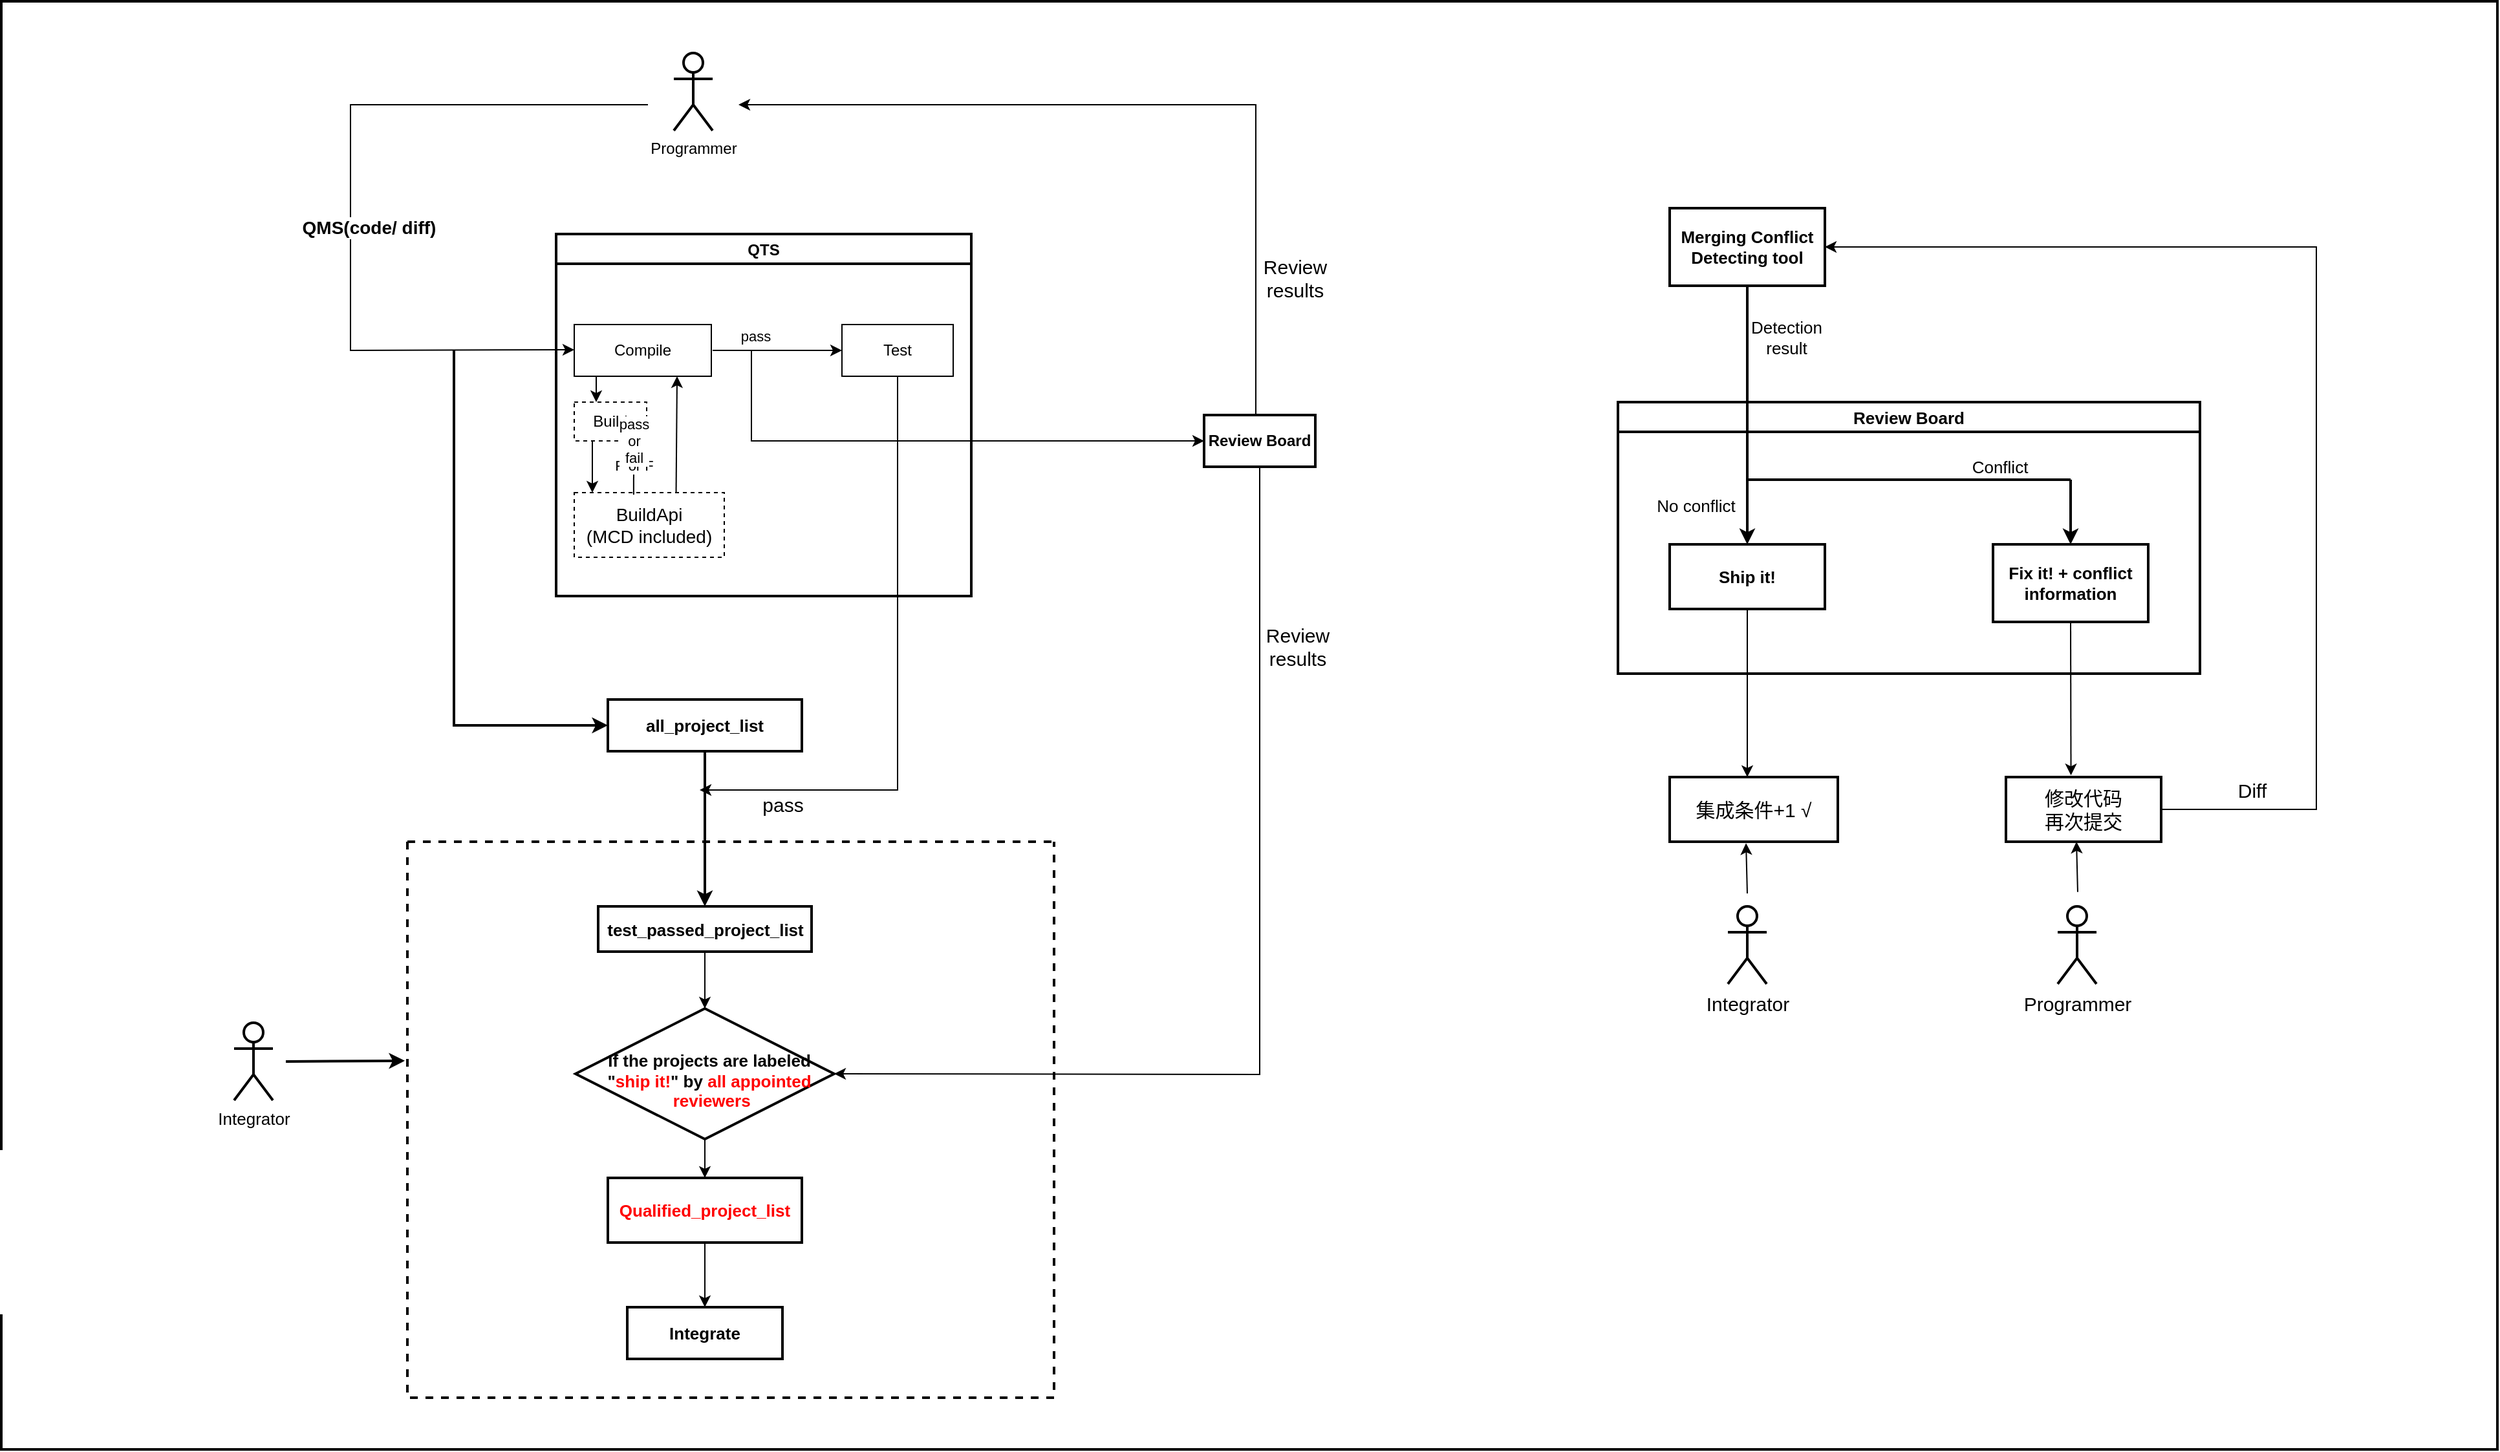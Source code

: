 <mxfile version="17.1.2" type="github">
  <diagram id="KRCkwF7UMcxsF0npVzNk" name="Page-1">
    <mxGraphModel dx="3015" dy="1172" grid="1" gridSize="10" guides="1" tooltips="1" connect="1" arrows="1" fold="1" page="1" pageScale="1" pageWidth="827" pageHeight="1169" math="0" shadow="0">
      <root>
        <mxCell id="0" />
        <mxCell id="1" parent="0" />
        <mxCell id="hlYMaUh95QLCfFR3uZFP-117" value="" style="rounded=0;whiteSpace=wrap;html=1;fontSize=15;fontColor=#000000;strokeWidth=2;fillColor=default;" vertex="1" parent="1">
          <mxGeometry x="-510" y="20" width="1930" height="1120" as="geometry" />
        </mxCell>
        <mxCell id="hlYMaUh95QLCfFR3uZFP-1" value="Programmer" style="shape=umlActor;verticalLabelPosition=bottom;verticalAlign=top;html=1;outlineConnect=0;strokeWidth=2;" vertex="1" parent="1">
          <mxGeometry x="10" y="60" width="30" height="60" as="geometry" />
        </mxCell>
        <mxCell id="hlYMaUh95QLCfFR3uZFP-6" value="QTS" style="swimlane;strokeWidth=2;" vertex="1" parent="1">
          <mxGeometry x="-81" y="200" width="321" height="280" as="geometry" />
        </mxCell>
        <mxCell id="hlYMaUh95QLCfFR3uZFP-11" value="" style="edgeStyle=orthogonalEdgeStyle;rounded=0;orthogonalLoop=1;jettySize=auto;html=1;" edge="1" parent="hlYMaUh95QLCfFR3uZFP-6" source="hlYMaUh95QLCfFR3uZFP-7" target="hlYMaUh95QLCfFR3uZFP-9">
          <mxGeometry relative="1" as="geometry">
            <Array as="points">
              <mxPoint x="31" y="120" />
              <mxPoint x="31" y="120" />
            </Array>
          </mxGeometry>
        </mxCell>
        <mxCell id="hlYMaUh95QLCfFR3uZFP-7" value="Compile" style="whiteSpace=wrap;html=1;" vertex="1" parent="hlYMaUh95QLCfFR3uZFP-6">
          <mxGeometry x="14" y="70" width="106" height="40" as="geometry" />
        </mxCell>
        <mxCell id="hlYMaUh95QLCfFR3uZFP-8" value="Test" style="whiteSpace=wrap;html=1;" vertex="1" parent="hlYMaUh95QLCfFR3uZFP-6">
          <mxGeometry x="221" y="70" width="86" height="40" as="geometry" />
        </mxCell>
        <mxCell id="hlYMaUh95QLCfFR3uZFP-9" value="Build" style="whiteSpace=wrap;html=1;dashed=1;" vertex="1" parent="hlYMaUh95QLCfFR3uZFP-6">
          <mxGeometry x="14" y="130" width="56" height="30" as="geometry" />
        </mxCell>
        <mxCell id="hlYMaUh95QLCfFR3uZFP-4" value="" style="endArrow=classic;html=1;rounded=0;" edge="1" parent="hlYMaUh95QLCfFR3uZFP-6">
          <mxGeometry width="50" height="50" relative="1" as="geometry">
            <mxPoint x="71" y="-100" as="sourcePoint" />
            <mxPoint x="14" y="89.5" as="targetPoint" />
            <Array as="points">
              <mxPoint x="-159" y="-100" />
              <mxPoint x="-159" y="90" />
            </Array>
          </mxGeometry>
        </mxCell>
        <mxCell id="hlYMaUh95QLCfFR3uZFP-5" value="&lt;font style=&quot;font-size: 14px&quot;&gt;QMS(code/ diff)&lt;/font&gt;" style="edgeLabel;html=1;align=center;verticalAlign=middle;resizable=0;points=[];fontStyle=1" vertex="1" connectable="0" parent="hlYMaUh95QLCfFR3uZFP-4">
          <mxGeometry x="-0.243" y="2" relative="1" as="geometry">
            <mxPoint x="8" y="93" as="offset" />
          </mxGeometry>
        </mxCell>
        <mxCell id="hlYMaUh95QLCfFR3uZFP-16" value="" style="endArrow=classic;html=1;rounded=0;" edge="1" parent="hlYMaUh95QLCfFR3uZFP-6">
          <mxGeometry width="50" height="50" relative="1" as="geometry">
            <mxPoint x="151" y="160" as="sourcePoint" />
            <mxPoint x="221" y="90" as="targetPoint" />
            <Array as="points">
              <mxPoint x="151" y="90" />
            </Array>
          </mxGeometry>
        </mxCell>
        <mxCell id="hlYMaUh95QLCfFR3uZFP-20" value="&lt;font style=&quot;font-size: 14px&quot;&gt;BuildApi&lt;br&gt;(MCD included)&lt;/font&gt;" style="whiteSpace=wrap;html=1;dashed=1;" vertex="1" parent="hlYMaUh95QLCfFR3uZFP-6">
          <mxGeometry x="14" y="200" width="116" height="50" as="geometry" />
        </mxCell>
        <mxCell id="hlYMaUh95QLCfFR3uZFP-23" value="" style="endArrow=classic;html=1;rounded=0;exitX=0.679;exitY=0;exitDx=0;exitDy=0;exitPerimeter=0;entryX=0.75;entryY=1;entryDx=0;entryDy=0;" edge="1" parent="hlYMaUh95QLCfFR3uZFP-6" source="hlYMaUh95QLCfFR3uZFP-20" target="hlYMaUh95QLCfFR3uZFP-7">
          <mxGeometry width="50" height="50" relative="1" as="geometry">
            <mxPoint x="81" y="180" as="sourcePoint" />
            <mxPoint x="86" y="110" as="targetPoint" />
          </mxGeometry>
        </mxCell>
        <mxCell id="hlYMaUh95QLCfFR3uZFP-24" value="" style="endArrow=classic;html=1;rounded=0;exitX=0.25;exitY=1;exitDx=0;exitDy=0;" edge="1" parent="hlYMaUh95QLCfFR3uZFP-6" source="hlYMaUh95QLCfFR3uZFP-9">
          <mxGeometry width="50" height="50" relative="1" as="geometry">
            <mxPoint x="31" y="170" as="sourcePoint" />
            <mxPoint x="28" y="200" as="targetPoint" />
          </mxGeometry>
        </mxCell>
        <mxCell id="hlYMaUh95QLCfFR3uZFP-25" value="P or F" style="endArrow=classic;html=1;rounded=0;exitX=0.396;exitY=0.033;exitDx=0;exitDy=0;exitPerimeter=0;" edge="1" parent="hlYMaUh95QLCfFR3uZFP-6" source="hlYMaUh95QLCfFR3uZFP-20">
          <mxGeometry x="0.04" width="50" height="50" relative="1" as="geometry">
            <mxPoint x="51" y="190" as="sourcePoint" />
            <mxPoint x="60" y="160" as="targetPoint" />
            <mxPoint y="-1" as="offset" />
          </mxGeometry>
        </mxCell>
        <mxCell id="hlYMaUh95QLCfFR3uZFP-12" value="&lt;b&gt;Review Board&lt;/b&gt;" style="whiteSpace=wrap;html=1;strokeWidth=2;" vertex="1" parent="1">
          <mxGeometry x="420" y="340" width="86" height="40" as="geometry" />
        </mxCell>
        <mxCell id="hlYMaUh95QLCfFR3uZFP-14" value="" style="endArrow=classic;html=1;rounded=0;entryX=0;entryY=0.5;entryDx=0;entryDy=0;entryPerimeter=0;" edge="1" parent="1" target="hlYMaUh95QLCfFR3uZFP-12">
          <mxGeometry width="50" height="50" relative="1" as="geometry">
            <mxPoint x="40" y="290" as="sourcePoint" />
            <mxPoint x="70" y="490" as="targetPoint" />
            <Array as="points">
              <mxPoint x="70" y="290" />
              <mxPoint x="70" y="360" />
              <mxPoint x="290" y="360" />
            </Array>
          </mxGeometry>
        </mxCell>
        <mxCell id="hlYMaUh95QLCfFR3uZFP-15" value="pass&lt;br&gt;or&lt;br&gt;fail" style="edgeLabel;html=1;align=center;verticalAlign=middle;resizable=0;points=[];" vertex="1" connectable="0" parent="hlYMaUh95QLCfFR3uZFP-14">
          <mxGeometry x="-0.421" y="-3" relative="1" as="geometry">
            <mxPoint x="-122" y="-3" as="offset" />
          </mxGeometry>
        </mxCell>
        <mxCell id="hlYMaUh95QLCfFR3uZFP-19" value="pass" style="edgeLabel;html=1;align=center;verticalAlign=middle;resizable=0;points=[];" vertex="1" connectable="0" parent="1">
          <mxGeometry x="40" y="280" as="geometry">
            <mxPoint x="33" y="-1" as="offset" />
          </mxGeometry>
        </mxCell>
        <mxCell id="hlYMaUh95QLCfFR3uZFP-47" value="" style="swimlane;startSize=0;fontSize=13;strokeWidth=2;fillColor=default;dashed=1;" vertex="1" parent="1">
          <mxGeometry x="-196" y="670" width="500" height="430" as="geometry" />
        </mxCell>
        <mxCell id="hlYMaUh95QLCfFR3uZFP-41" value="&lt;font color=&quot;#ff0000&quot;&gt;&lt;b&gt;Qualified_project_list&lt;/b&gt;&lt;/font&gt;" style="rounded=0;whiteSpace=wrap;html=1;fontSize=13;strokeWidth=2;fillColor=default;" vertex="1" parent="hlYMaUh95QLCfFR3uZFP-47">
          <mxGeometry x="155" y="260" width="150" height="50" as="geometry" />
        </mxCell>
        <mxCell id="hlYMaUh95QLCfFR3uZFP-43" value="" style="rhombus;whiteSpace=wrap;html=1;fontSize=13;strokeWidth=2;fillColor=default;" vertex="1" parent="hlYMaUh95QLCfFR3uZFP-47">
          <mxGeometry x="130" y="129" width="200" height="101" as="geometry" />
        </mxCell>
        <mxCell id="hlYMaUh95QLCfFR3uZFP-42" value="" style="endArrow=classic;html=1;rounded=0;fontSize=13;entryX=0.5;entryY=0;entryDx=0;entryDy=0;exitX=0.5;exitY=1;exitDx=0;exitDy=0;" edge="1" parent="hlYMaUh95QLCfFR3uZFP-47" source="hlYMaUh95QLCfFR3uZFP-43" target="hlYMaUh95QLCfFR3uZFP-41">
          <mxGeometry width="50" height="50" relative="1" as="geometry">
            <mxPoint x="230" y="240" as="sourcePoint" />
            <mxPoint x="290" y="260" as="targetPoint" />
          </mxGeometry>
        </mxCell>
        <mxCell id="hlYMaUh95QLCfFR3uZFP-45" value="&lt;b&gt;Integrate&lt;/b&gt;" style="rounded=0;whiteSpace=wrap;html=1;fontSize=13;strokeWidth=2;fillColor=default;" vertex="1" parent="hlYMaUh95QLCfFR3uZFP-47">
          <mxGeometry x="170" y="360" width="120" height="40" as="geometry" />
        </mxCell>
        <mxCell id="hlYMaUh95QLCfFR3uZFP-46" value="" style="endArrow=classic;html=1;rounded=0;fontSize=13;exitX=0.5;exitY=1;exitDx=0;exitDy=0;entryX=0.5;entryY=0;entryDx=0;entryDy=0;" edge="1" parent="hlYMaUh95QLCfFR3uZFP-47" source="hlYMaUh95QLCfFR3uZFP-41" target="hlYMaUh95QLCfFR3uZFP-45">
          <mxGeometry width="50" height="50" relative="1" as="geometry">
            <mxPoint x="80" y="440" as="sourcePoint" />
            <mxPoint x="130" y="390" as="targetPoint" />
          </mxGeometry>
        </mxCell>
        <mxCell id="hlYMaUh95QLCfFR3uZFP-51" value="&lt;font style=&quot;font-size: 13px&quot;&gt;&lt;b&gt;If the projects are labeled &lt;br&gt;&quot;&lt;font color=&quot;#ff0000&quot;&gt;ship it!&lt;/font&gt;&quot; by &lt;font color=&quot;#ff0000&quot;&gt;all appointed&lt;br&gt;&amp;nbsp;reviewers&lt;/font&gt;&lt;/b&gt;&lt;/font&gt;" style="text;html=1;align=center;verticalAlign=middle;resizable=0;points=[];autosize=1;strokeColor=none;fillColor=none;fontSize=13;" vertex="1" parent="hlYMaUh95QLCfFR3uZFP-47">
          <mxGeometry x="147.5" y="160" width="170" height="50" as="geometry" />
        </mxCell>
        <mxCell id="hlYMaUh95QLCfFR3uZFP-54" style="edgeStyle=orthogonalEdgeStyle;rounded=0;orthogonalLoop=1;jettySize=auto;html=1;exitX=0.5;exitY=1;exitDx=0;exitDy=0;fontSize=13;fontColor=#FF0000;strokeColor=#000000;strokeWidth=2;" edge="1" parent="hlYMaUh95QLCfFR3uZFP-47" source="hlYMaUh95QLCfFR3uZFP-41">
          <mxGeometry relative="1" as="geometry">
            <mxPoint x="230" y="310" as="targetPoint" />
          </mxGeometry>
        </mxCell>
        <mxCell id="hlYMaUh95QLCfFR3uZFP-35" value="&lt;font style=&quot;font-size: 13px&quot;&gt;&lt;b&gt;test_passed_project_list&lt;/b&gt;&lt;/font&gt;" style="rounded=0;whiteSpace=wrap;html=1;strokeWidth=2;fillColor=default;" vertex="1" parent="hlYMaUh95QLCfFR3uZFP-47">
          <mxGeometry x="147.5" y="50" width="165" height="35" as="geometry" />
        </mxCell>
        <mxCell id="hlYMaUh95QLCfFR3uZFP-36" value="" style="endArrow=classic;html=1;rounded=0;fontSize=13;exitX=0.5;exitY=1;exitDx=0;exitDy=0;entryX=0.5;entryY=0;entryDx=0;entryDy=0;" edge="1" parent="hlYMaUh95QLCfFR3uZFP-47" source="hlYMaUh95QLCfFR3uZFP-35" target="hlYMaUh95QLCfFR3uZFP-43">
          <mxGeometry width="50" height="50" relative="1" as="geometry">
            <mxPoint x="180" y="195" as="sourcePoint" />
            <mxPoint x="230" y="145" as="targetPoint" />
          </mxGeometry>
        </mxCell>
        <mxCell id="hlYMaUh95QLCfFR3uZFP-48" value="Integrator" style="shape=umlActor;verticalLabelPosition=bottom;verticalAlign=top;html=1;outlineConnect=0;fontSize=13;strokeWidth=2;fillColor=default;" vertex="1" parent="1">
          <mxGeometry x="-330" y="810" width="30" height="60" as="geometry" />
        </mxCell>
        <mxCell id="hlYMaUh95QLCfFR3uZFP-57" value="" style="endArrow=classic;html=1;rounded=0;fontSize=13;fontColor=#FF0000;strokeColor=#000000;strokeWidth=2;entryX=-0.004;entryY=0.394;entryDx=0;entryDy=0;entryPerimeter=0;" edge="1" parent="1" target="hlYMaUh95QLCfFR3uZFP-47">
          <mxGeometry width="50" height="50" relative="1" as="geometry">
            <mxPoint x="-290" y="840" as="sourcePoint" />
            <mxPoint x="-240" y="790" as="targetPoint" />
          </mxGeometry>
        </mxCell>
        <mxCell id="hlYMaUh95QLCfFR3uZFP-58" value="" style="endArrow=classic;html=1;rounded=0;fontSize=13;fontColor=#FF0000;strokeColor=#000000;strokeWidth=2;entryX=0;entryY=0.5;entryDx=0;entryDy=0;" edge="1" parent="1" target="hlYMaUh95QLCfFR3uZFP-59">
          <mxGeometry width="50" height="50" relative="1" as="geometry">
            <mxPoint x="-160" y="290" as="sourcePoint" />
            <mxPoint x="-40" y="580" as="targetPoint" />
            <Array as="points">
              <mxPoint x="-160" y="580" />
            </Array>
          </mxGeometry>
        </mxCell>
        <mxCell id="hlYMaUh95QLCfFR3uZFP-59" value="&lt;font style=&quot;font-size: 13px&quot;&gt;&lt;b&gt;all_project_list&lt;/b&gt;&lt;/font&gt;" style="rounded=0;whiteSpace=wrap;html=1;strokeWidth=2;fillColor=default;" vertex="1" parent="1">
          <mxGeometry x="-41" y="560" width="150" height="40" as="geometry" />
        </mxCell>
        <mxCell id="hlYMaUh95QLCfFR3uZFP-64" value="Review Board" style="swimlane;fontSize=13;fontColor=#000000;strokeWidth=2;fillColor=none;" vertex="1" parent="1">
          <mxGeometry x="740" y="330" width="450" height="210" as="geometry" />
        </mxCell>
        <mxCell id="hlYMaUh95QLCfFR3uZFP-69" value="" style="endArrow=none;html=1;rounded=0;fontSize=13;fontColor=#000000;strokeColor=#000000;strokeWidth=2;" edge="1" parent="hlYMaUh95QLCfFR3uZFP-64">
          <mxGeometry width="50" height="50" relative="1" as="geometry">
            <mxPoint x="100" y="60" as="sourcePoint" />
            <mxPoint x="350" y="60" as="targetPoint" />
          </mxGeometry>
        </mxCell>
        <mxCell id="hlYMaUh95QLCfFR3uZFP-73" value="No conflict" style="edgeLabel;html=1;align=center;verticalAlign=middle;resizable=0;points=[];fontSize=13;fontColor=#000000;" vertex="1" connectable="0" parent="hlYMaUh95QLCfFR3uZFP-69">
          <mxGeometry x="-0.689" y="1" relative="1" as="geometry">
            <mxPoint x="-79" y="21" as="offset" />
          </mxGeometry>
        </mxCell>
        <mxCell id="hlYMaUh95QLCfFR3uZFP-70" value="" style="endArrow=classic;html=1;rounded=0;fontSize=13;fontColor=#000000;strokeColor=#000000;strokeWidth=2;" edge="1" parent="hlYMaUh95QLCfFR3uZFP-64">
          <mxGeometry width="50" height="50" relative="1" as="geometry">
            <mxPoint x="100" y="60" as="sourcePoint" />
            <mxPoint x="100" y="110" as="targetPoint" />
          </mxGeometry>
        </mxCell>
        <mxCell id="hlYMaUh95QLCfFR3uZFP-72" value="" style="endArrow=classic;html=1;rounded=0;fontSize=13;fontColor=#000000;strokeColor=#000000;strokeWidth=2;" edge="1" parent="hlYMaUh95QLCfFR3uZFP-64">
          <mxGeometry width="50" height="50" relative="1" as="geometry">
            <mxPoint x="350" y="60.0" as="sourcePoint" />
            <mxPoint x="350" y="110.0" as="targetPoint" />
          </mxGeometry>
        </mxCell>
        <mxCell id="hlYMaUh95QLCfFR3uZFP-74" value="&lt;b&gt;Ship it!&lt;/b&gt;" style="rounded=0;whiteSpace=wrap;html=1;fontSize=13;fontColor=#000000;strokeWidth=2;fillColor=default;" vertex="1" parent="hlYMaUh95QLCfFR3uZFP-64">
          <mxGeometry x="40" y="110" width="120" height="50" as="geometry" />
        </mxCell>
        <mxCell id="hlYMaUh95QLCfFR3uZFP-75" value="Conflict" style="text;html=1;align=center;verticalAlign=middle;resizable=0;points=[];autosize=1;strokeColor=none;fillColor=none;fontSize=13;fontColor=#000000;" vertex="1" parent="hlYMaUh95QLCfFR3uZFP-64">
          <mxGeometry x="265" y="40" width="60" height="20" as="geometry" />
        </mxCell>
        <mxCell id="hlYMaUh95QLCfFR3uZFP-77" value="&lt;b&gt;Fix it! + conflict&lt;br&gt;information&lt;br&gt;&lt;/b&gt;" style="rounded=0;whiteSpace=wrap;html=1;fontSize=13;fontColor=#000000;strokeWidth=2;fillColor=default;" vertex="1" parent="hlYMaUh95QLCfFR3uZFP-64">
          <mxGeometry x="290" y="110" width="120" height="60" as="geometry" />
        </mxCell>
        <mxCell id="hlYMaUh95QLCfFR3uZFP-65" value="&lt;b&gt;Merging Conflict&lt;br&gt;Detecting tool&lt;br&gt;&lt;/b&gt;" style="rounded=0;whiteSpace=wrap;html=1;fontSize=13;fontColor=#000000;strokeWidth=2;fillColor=default;" vertex="1" parent="1">
          <mxGeometry x="780" y="180" width="120" height="60" as="geometry" />
        </mxCell>
        <mxCell id="hlYMaUh95QLCfFR3uZFP-68" value="" style="endArrow=none;html=1;rounded=0;fontSize=13;fontColor=#000000;strokeColor=#000000;strokeWidth=2;entryX=0.5;entryY=1;entryDx=0;entryDy=0;" edge="1" parent="1" target="hlYMaUh95QLCfFR3uZFP-65">
          <mxGeometry width="50" height="50" relative="1" as="geometry">
            <mxPoint x="840" y="390" as="sourcePoint" />
            <mxPoint x="940" y="290" as="targetPoint" />
          </mxGeometry>
        </mxCell>
        <mxCell id="hlYMaUh95QLCfFR3uZFP-71" value="Detection&lt;br&gt;result" style="edgeLabel;html=1;align=center;verticalAlign=middle;resizable=0;points=[];fontSize=13;fontColor=#000000;" vertex="1" connectable="0" parent="hlYMaUh95QLCfFR3uZFP-68">
          <mxGeometry x="0.497" y="2" relative="1" as="geometry">
            <mxPoint x="32" y="2" as="offset" />
          </mxGeometry>
        </mxCell>
        <mxCell id="hlYMaUh95QLCfFR3uZFP-81" value="" style="endArrow=classic;html=1;rounded=0;fontSize=14;fontColor=#000000;strokeColor=#000000;strokeWidth=2;exitX=0.5;exitY=1;exitDx=0;exitDy=0;entryX=0.5;entryY=0;entryDx=0;entryDy=0;" edge="1" parent="1" source="hlYMaUh95QLCfFR3uZFP-59" target="hlYMaUh95QLCfFR3uZFP-35">
          <mxGeometry width="50" height="50" relative="1" as="geometry">
            <mxPoint x="300" y="680" as="sourcePoint" />
            <mxPoint x="350" y="630" as="targetPoint" />
          </mxGeometry>
        </mxCell>
        <mxCell id="hlYMaUh95QLCfFR3uZFP-82" value="" style="endArrow=classic;html=1;rounded=0;fontSize=14;fontColor=#000000;strokeColor=#000000;strokeWidth=1;exitX=0.5;exitY=1;exitDx=0;exitDy=0;" edge="1" parent="1" source="hlYMaUh95QLCfFR3uZFP-8">
          <mxGeometry width="50" height="50" relative="1" as="geometry">
            <mxPoint x="300" y="680" as="sourcePoint" />
            <mxPoint x="30" y="630" as="targetPoint" />
            <Array as="points">
              <mxPoint x="183" y="630" />
            </Array>
          </mxGeometry>
        </mxCell>
        <mxCell id="hlYMaUh95QLCfFR3uZFP-83" value="&lt;font style=&quot;font-size: 15px&quot;&gt;pass&lt;/font&gt;" style="edgeLabel;html=1;align=center;verticalAlign=middle;resizable=0;points=[];fontSize=14;fontColor=#000000;" vertex="1" connectable="0" parent="hlYMaUh95QLCfFR3uZFP-82">
          <mxGeometry x="0.14" y="2" relative="1" as="geometry">
            <mxPoint x="-91" y="61" as="offset" />
          </mxGeometry>
        </mxCell>
        <mxCell id="hlYMaUh95QLCfFR3uZFP-99" value="" style="endArrow=classic;html=1;rounded=0;fontSize=15;fontColor=#000000;strokeColor=#000000;strokeWidth=1;" edge="1" parent="1">
          <mxGeometry width="50" height="50" relative="1" as="geometry">
            <mxPoint x="460" y="340" as="sourcePoint" />
            <mxPoint x="60" y="100" as="targetPoint" />
            <Array as="points">
              <mxPoint x="460" y="100" />
            </Array>
          </mxGeometry>
        </mxCell>
        <mxCell id="hlYMaUh95QLCfFR3uZFP-101" value="Review &lt;br&gt;results" style="edgeLabel;html=1;align=center;verticalAlign=middle;resizable=0;points=[];fontSize=15;fontColor=#000000;" vertex="1" connectable="0" parent="hlYMaUh95QLCfFR3uZFP-99">
          <mxGeometry x="-0.701" y="-6" relative="1" as="geometry">
            <mxPoint x="24" y="-11" as="offset" />
          </mxGeometry>
        </mxCell>
        <mxCell id="hlYMaUh95QLCfFR3uZFP-100" value="" style="endArrow=classic;html=1;rounded=0;fontSize=15;fontColor=#000000;strokeColor=#000000;strokeWidth=1;exitX=0.5;exitY=1;exitDx=0;exitDy=0;entryX=1;entryY=0.5;entryDx=0;entryDy=0;" edge="1" parent="1" source="hlYMaUh95QLCfFR3uZFP-12" target="hlYMaUh95QLCfFR3uZFP-43">
          <mxGeometry width="50" height="50" relative="1" as="geometry">
            <mxPoint x="450" y="520" as="sourcePoint" />
            <mxPoint x="500" y="470" as="targetPoint" />
            <Array as="points">
              <mxPoint x="463" y="850" />
            </Array>
          </mxGeometry>
        </mxCell>
        <mxCell id="hlYMaUh95QLCfFR3uZFP-102" value="Review &lt;br&gt;results" style="edgeLabel;html=1;align=center;verticalAlign=middle;resizable=0;points=[];fontSize=15;fontColor=#000000;" vertex="1" connectable="0" parent="1">
          <mxGeometry x="490" y="519.997" as="geometry">
            <mxPoint x="2" y="-1" as="offset" />
          </mxGeometry>
        </mxCell>
        <mxCell id="hlYMaUh95QLCfFR3uZFP-105" value="" style="endArrow=classic;html=1;rounded=0;fontSize=15;fontColor=#000000;strokeColor=#000000;strokeWidth=1;exitX=0.5;exitY=1;exitDx=0;exitDy=0;" edge="1" parent="1" source="hlYMaUh95QLCfFR3uZFP-74">
          <mxGeometry width="50" height="50" relative="1" as="geometry">
            <mxPoint x="860" y="650" as="sourcePoint" />
            <mxPoint x="840" y="620" as="targetPoint" />
          </mxGeometry>
        </mxCell>
        <mxCell id="hlYMaUh95QLCfFR3uZFP-106" value="集成条件+1 √" style="rounded=0;whiteSpace=wrap;html=1;fontSize=15;fontColor=#000000;strokeWidth=2;fillColor=default;" vertex="1" parent="1">
          <mxGeometry x="780" y="620" width="130" height="50" as="geometry" />
        </mxCell>
        <mxCell id="hlYMaUh95QLCfFR3uZFP-107" value="修改代码&lt;br&gt;再次提交" style="rounded=0;whiteSpace=wrap;html=1;fontSize=15;fontColor=#000000;strokeWidth=2;fillColor=default;" vertex="1" parent="1">
          <mxGeometry x="1040" y="620" width="120" height="50" as="geometry" />
        </mxCell>
        <mxCell id="hlYMaUh95QLCfFR3uZFP-108" value="" style="endArrow=classic;html=1;rounded=0;fontSize=15;fontColor=#000000;strokeColor=#000000;strokeWidth=1;exitX=0.5;exitY=1;exitDx=0;exitDy=0;entryX=0.419;entryY=-0.027;entryDx=0;entryDy=0;entryPerimeter=0;" edge="1" parent="1" source="hlYMaUh95QLCfFR3uZFP-77" target="hlYMaUh95QLCfFR3uZFP-107">
          <mxGeometry width="50" height="50" relative="1" as="geometry">
            <mxPoint x="1100" y="620" as="sourcePoint" />
            <mxPoint x="1150" y="570" as="targetPoint" />
          </mxGeometry>
        </mxCell>
        <mxCell id="hlYMaUh95QLCfFR3uZFP-109" value="" style="endArrow=classic;html=1;rounded=0;fontSize=15;fontColor=#000000;strokeColor=#000000;strokeWidth=1;exitX=1;exitY=0.5;exitDx=0;exitDy=0;entryX=1;entryY=0.5;entryDx=0;entryDy=0;" edge="1" parent="1" source="hlYMaUh95QLCfFR3uZFP-107" target="hlYMaUh95QLCfFR3uZFP-65">
          <mxGeometry width="50" height="50" relative="1" as="geometry">
            <mxPoint x="1190" y="670" as="sourcePoint" />
            <mxPoint x="1240" y="620" as="targetPoint" />
            <Array as="points">
              <mxPoint x="1280" y="645" />
              <mxPoint x="1280" y="210" />
            </Array>
          </mxGeometry>
        </mxCell>
        <mxCell id="hlYMaUh95QLCfFR3uZFP-116" value="Diff" style="edgeLabel;html=1;align=center;verticalAlign=middle;resizable=0;points=[];fontSize=15;fontColor=#000000;" vertex="1" connectable="0" parent="hlYMaUh95QLCfFR3uZFP-109">
          <mxGeometry x="-0.832" y="-2" relative="1" as="geometry">
            <mxPoint x="-9" y="-17" as="offset" />
          </mxGeometry>
        </mxCell>
        <mxCell id="hlYMaUh95QLCfFR3uZFP-110" value="Integrator" style="shape=umlActor;verticalLabelPosition=bottom;verticalAlign=top;html=1;outlineConnect=0;fontSize=15;fontColor=#000000;strokeWidth=2;fillColor=default;" vertex="1" parent="1">
          <mxGeometry x="825" y="720" width="30" height="60" as="geometry" />
        </mxCell>
        <mxCell id="hlYMaUh95QLCfFR3uZFP-111" value="Programmer" style="shape=umlActor;verticalLabelPosition=bottom;verticalAlign=top;html=1;outlineConnect=0;fontSize=15;fontColor=#000000;strokeWidth=2;fillColor=default;" vertex="1" parent="1">
          <mxGeometry x="1080" y="720" width="30" height="60" as="geometry" />
        </mxCell>
        <mxCell id="hlYMaUh95QLCfFR3uZFP-112" value="" style="endArrow=classic;html=1;rounded=0;fontSize=15;fontColor=#000000;strokeColor=#000000;strokeWidth=1;entryX=0.454;entryY=1.023;entryDx=0;entryDy=0;entryPerimeter=0;" edge="1" parent="1" target="hlYMaUh95QLCfFR3uZFP-106">
          <mxGeometry width="50" height="50" relative="1" as="geometry">
            <mxPoint x="840" y="710" as="sourcePoint" />
            <mxPoint x="850" y="670" as="targetPoint" />
          </mxGeometry>
        </mxCell>
        <mxCell id="hlYMaUh95QLCfFR3uZFP-115" value="" style="endArrow=classic;html=1;rounded=0;fontSize=15;fontColor=#000000;strokeColor=#000000;strokeWidth=1;entryX=0.454;entryY=1.023;entryDx=0;entryDy=0;entryPerimeter=0;" edge="1" parent="1">
          <mxGeometry width="50" height="50" relative="1" as="geometry">
            <mxPoint x="1095.49" y="708.85" as="sourcePoint" />
            <mxPoint x="1094.51" y="670.0" as="targetPoint" />
          </mxGeometry>
        </mxCell>
      </root>
    </mxGraphModel>
  </diagram>
</mxfile>
